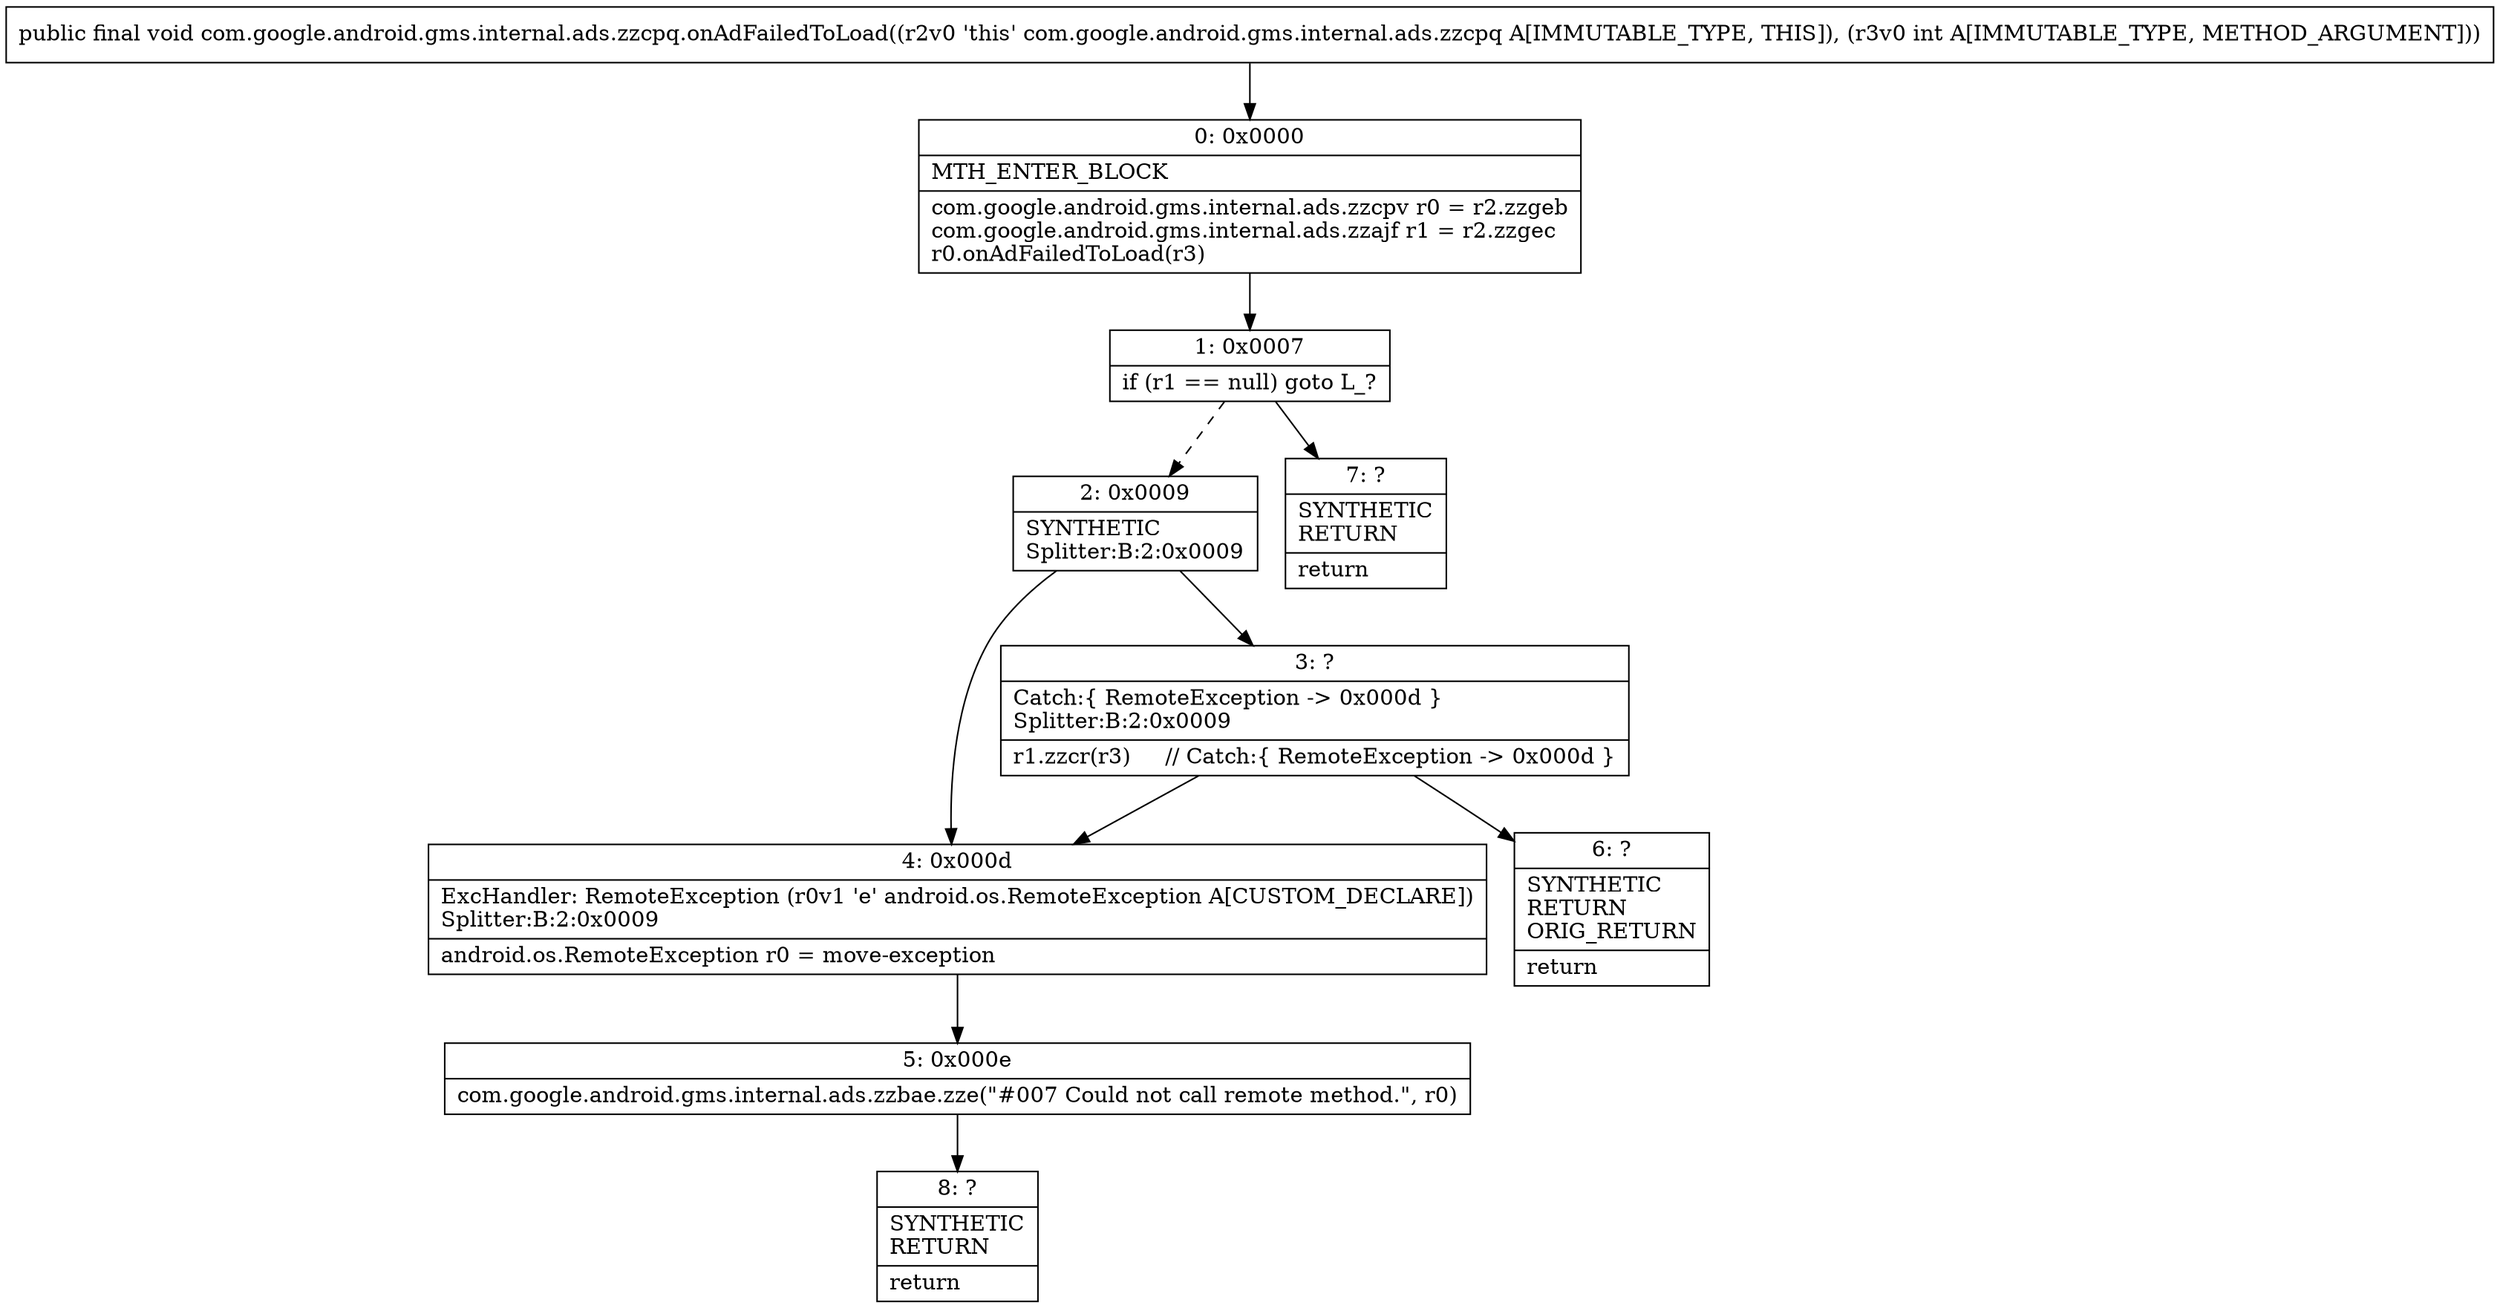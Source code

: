 digraph "CFG forcom.google.android.gms.internal.ads.zzcpq.onAdFailedToLoad(I)V" {
Node_0 [shape=record,label="{0\:\ 0x0000|MTH_ENTER_BLOCK\l|com.google.android.gms.internal.ads.zzcpv r0 = r2.zzgeb\lcom.google.android.gms.internal.ads.zzajf r1 = r2.zzgec\lr0.onAdFailedToLoad(r3)\l}"];
Node_1 [shape=record,label="{1\:\ 0x0007|if (r1 == null) goto L_?\l}"];
Node_2 [shape=record,label="{2\:\ 0x0009|SYNTHETIC\lSplitter:B:2:0x0009\l}"];
Node_3 [shape=record,label="{3\:\ ?|Catch:\{ RemoteException \-\> 0x000d \}\lSplitter:B:2:0x0009\l|r1.zzcr(r3)     \/\/ Catch:\{ RemoteException \-\> 0x000d \}\l}"];
Node_4 [shape=record,label="{4\:\ 0x000d|ExcHandler: RemoteException (r0v1 'e' android.os.RemoteException A[CUSTOM_DECLARE])\lSplitter:B:2:0x0009\l|android.os.RemoteException r0 = move\-exception\l}"];
Node_5 [shape=record,label="{5\:\ 0x000e|com.google.android.gms.internal.ads.zzbae.zze(\"#007 Could not call remote method.\", r0)\l}"];
Node_6 [shape=record,label="{6\:\ ?|SYNTHETIC\lRETURN\lORIG_RETURN\l|return\l}"];
Node_7 [shape=record,label="{7\:\ ?|SYNTHETIC\lRETURN\l|return\l}"];
Node_8 [shape=record,label="{8\:\ ?|SYNTHETIC\lRETURN\l|return\l}"];
MethodNode[shape=record,label="{public final void com.google.android.gms.internal.ads.zzcpq.onAdFailedToLoad((r2v0 'this' com.google.android.gms.internal.ads.zzcpq A[IMMUTABLE_TYPE, THIS]), (r3v0 int A[IMMUTABLE_TYPE, METHOD_ARGUMENT])) }"];
MethodNode -> Node_0;
Node_0 -> Node_1;
Node_1 -> Node_2[style=dashed];
Node_1 -> Node_7;
Node_2 -> Node_3;
Node_2 -> Node_4;
Node_3 -> Node_4;
Node_3 -> Node_6;
Node_4 -> Node_5;
Node_5 -> Node_8;
}

